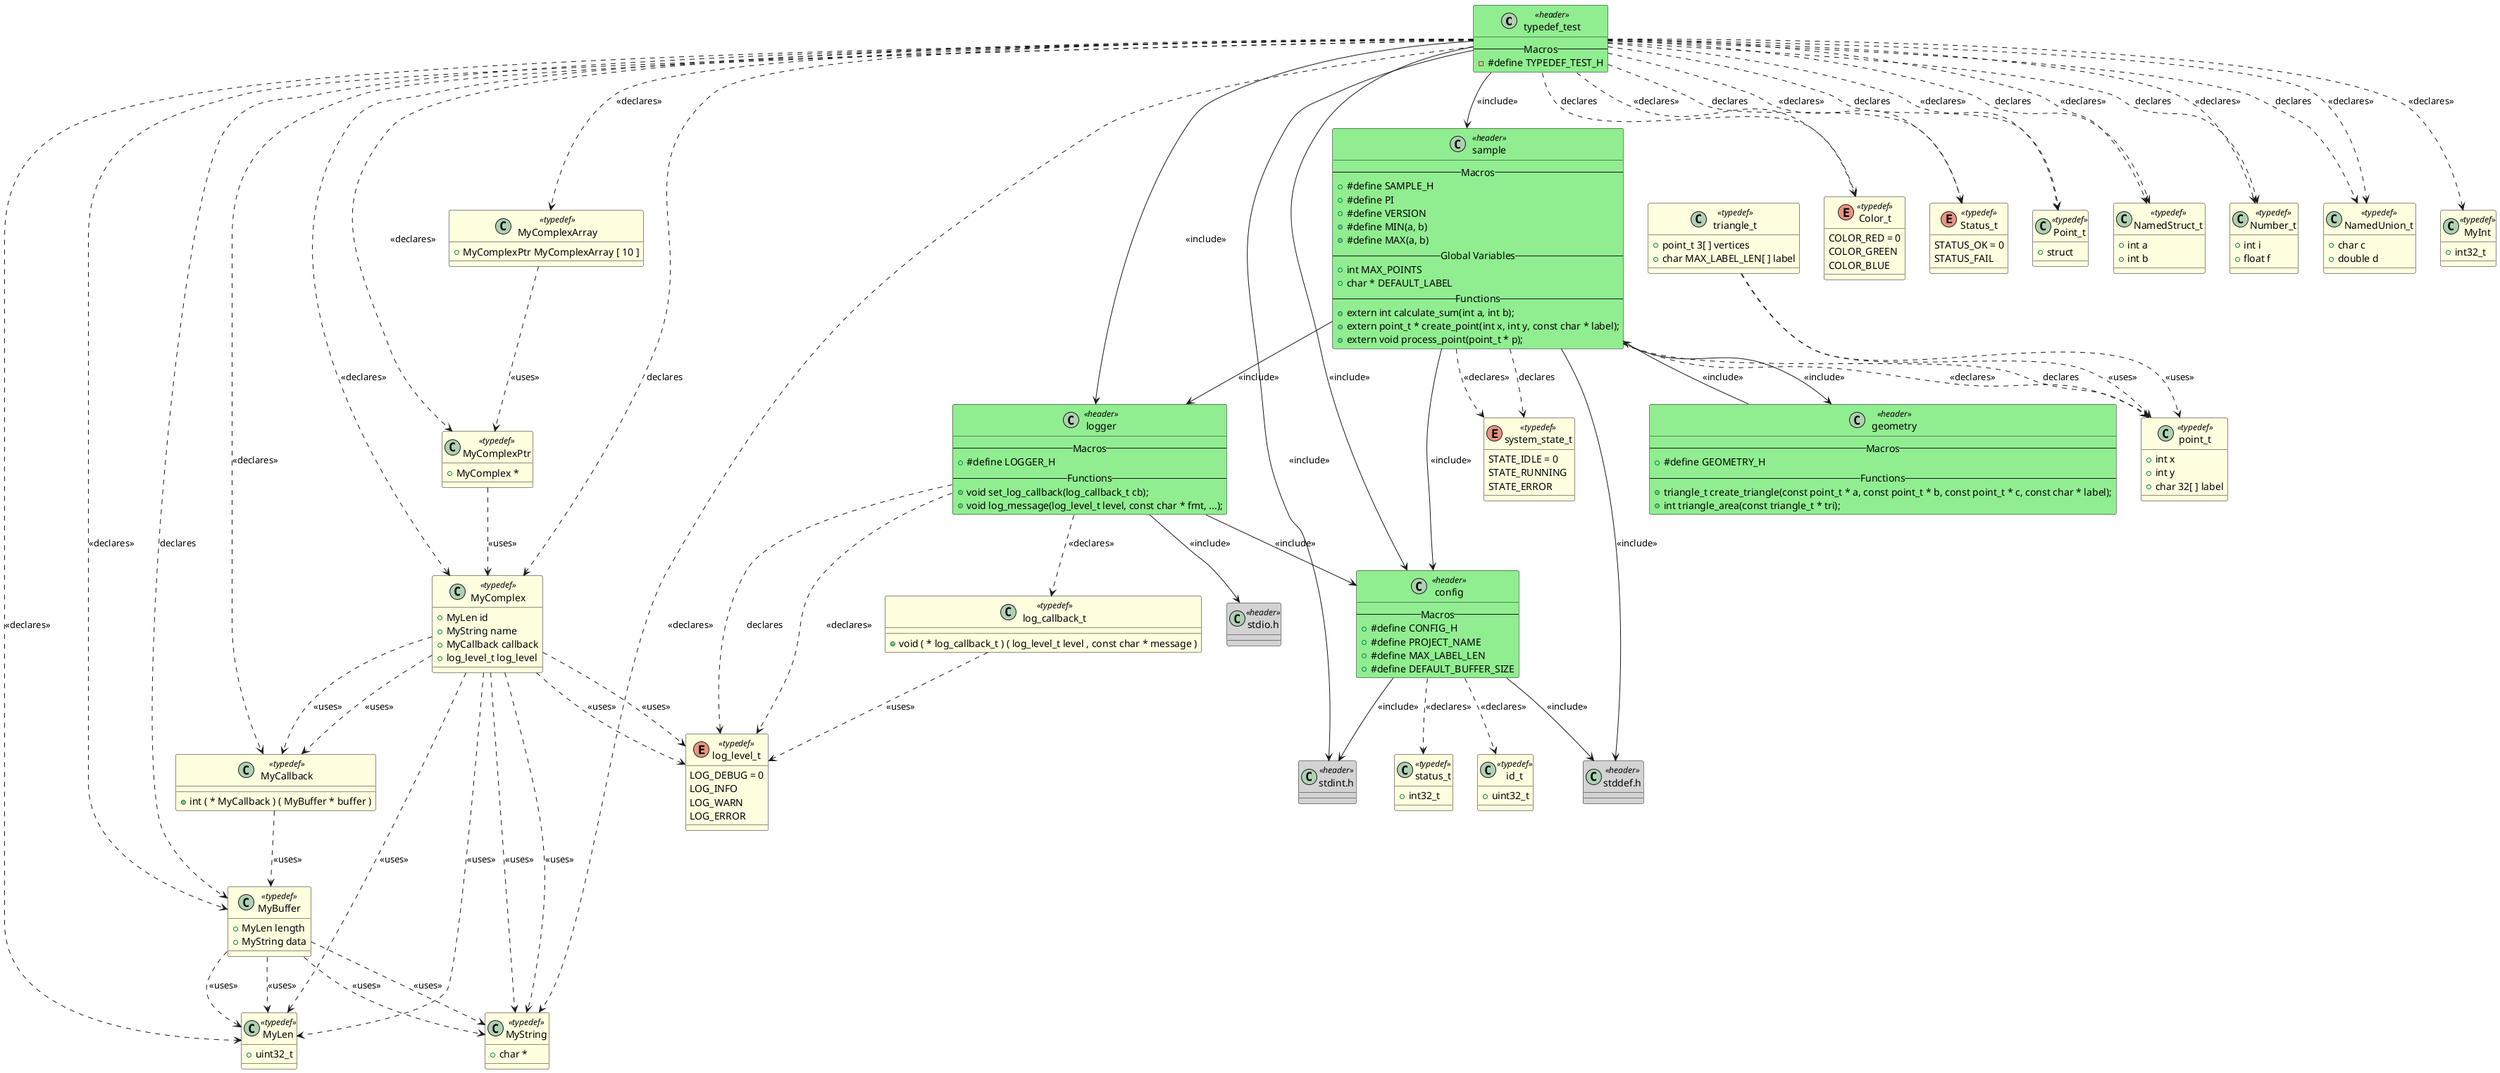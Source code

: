 @startuml typedef_test

class "typedef_test" as HEADER_TYPEDEF_TEST <<header>> #LightGreen
{
    -- Macros --
    - #define TYPEDEF_TEST_H
}

class "stdint.h" as HEADER_STDINT <<header>> #LightGray
{
}

class "sample" as HEADER_SAMPLE <<header>> #LightGreen
{
    -- Macros --
    + #define SAMPLE_H
    + #define PI
    + #define VERSION
    + #define MIN(a, b)
    + #define MAX(a, b)
    -- Global Variables --
    + int MAX_POINTS
    + char * DEFAULT_LABEL
    -- Functions --
    + extern int calculate_sum(int a, int b);
    + extern point_t * create_point(int x, int y, const char * label);
    + extern void process_point(point_t * p);
}
class "config" as HEADER_CONFIG <<header>> #LightGreen
{
    -- Macros --
    + #define CONFIG_H
    + #define PROJECT_NAME
    + #define MAX_LABEL_LEN
    + #define DEFAULT_BUFFER_SIZE
}
class "logger" as HEADER_LOGGER <<header>> #LightGreen
{
    -- Macros --
    + #define LOGGER_H
    -- Functions --
    + void set_log_callback(log_callback_t cb);
    + void log_message(log_level_t level, const char * fmt, ...);
}
class "geometry" as HEADER_GEOMETRY <<header>> #LightGreen
{
    -- Macros --
    + #define GEOMETRY_H
    -- Functions --
    + triangle_t create_triangle(const point_t * a, const point_t * b, const point_t * c, const char * label);
    + int triangle_area(const triangle_t * tri);
}
class "stddef.h" as HEADER_STDDEF <<header>> #LightGray
{
}

class "stdio.h" as HEADER_STDIO <<header>> #LightGray
{
}

class "MyBuffer" as TYPEDEF_MyBuffer <<typedef>> #LightYellow
{
    + MyLen length
    + MyString data
}

class "MyComplex" as TYPEDEF_MyComplex <<typedef>> #LightYellow
{
    + MyLen id
    + MyString name
    + MyCallback callback
    + log_level_t log_level
}

enum "Color_t" as TYPEDEF_Color_t <<typedef>> #LightYellow
{
    COLOR_RED = 0
    COLOR_GREEN
    COLOR_BLUE
}

enum "Status_t" as TYPEDEF_Status_t <<typedef>> #LightYellow
{
    STATUS_OK = 0
    STATUS_FAIL
}

class "Point_t" as TYPEDEF_Point_t <<typedef>> #LightYellow
{
    + struct
}

class "NamedStruct_t" as TYPEDEF_NamedStruct_t <<typedef>> #LightYellow
{
    + int a
    + int b
}

class "Number_t" as TYPEDEF_Number_t <<typedef>> #LightYellow
{
    + int i
    + float f
}

class "NamedUnion_t" as TYPEDEF_NamedUnion_t <<typedef>> #LightYellow
{
    + char c
    + double d
}

class "MyLen" as TYPEDEF_MyLen <<typedef>> #LightYellow
{
    + uint32_t
}

class "MyInt" as TYPEDEF_MyInt <<typedef>> #LightYellow
{
    + int32_t
}

class "MyString" as TYPEDEF_MyString <<typedef>> #LightYellow
{
    + char *
}

class "MyCallback" as TYPEDEF_MyCallback <<typedef>> #LightYellow
{
    + int ( * MyCallback ) ( MyBuffer * buffer )
}

class "MyComplexPtr" as TYPEDEF_MyComplexPtr <<typedef>> #LightYellow
{
    + MyComplex *
}

class "MyComplexArray" as TYPEDEF_MyComplexArray <<typedef>> #LightYellow
{
    + MyComplexPtr MyComplexArray [ 10 ]
}

class "point_t" as TYPEDEF_point_t <<typedef>> #LightYellow
{
    + int x
    + int y
    + char 32[ ] label
}

enum "system_state_t" as TYPEDEF_system_state_t <<typedef>> #LightYellow
{
    STATE_IDLE = 0
    STATE_RUNNING
    STATE_ERROR
}

class "id_t" as TYPEDEF_id_t <<typedef>> #LightYellow
{
    + uint32_t
}

class "status_t" as TYPEDEF_status_t <<typedef>> #LightYellow
{
    + int32_t
}

class "triangle_t" as TYPEDEF_triangle_t <<typedef>> #LightYellow
{
    + point_t 3[ ] vertices
    + char MAX_LABEL_LEN[ ] label
}

enum "log_level_t" as TYPEDEF_log_level_t <<typedef>> #LightYellow
{
    LOG_DEBUG = 0
    LOG_INFO
    LOG_WARN
    LOG_ERROR
}

class "log_callback_t" as TYPEDEF_log_callback_t <<typedef>> #LightYellow
{
    + void ( * log_callback_t ) ( log_level_t level , const char * message )
}

HEADER_TYPEDEF_TEST --> HEADER_STDINT : <<include>>
HEADER_TYPEDEF_TEST --> HEADER_SAMPLE : <<include>>
HEADER_TYPEDEF_TEST --> HEADER_CONFIG : <<include>>
HEADER_TYPEDEF_TEST --> HEADER_LOGGER : <<include>>
HEADER_SAMPLE --> HEADER_STDDEF : <<include>>
HEADER_SAMPLE --> HEADER_CONFIG : <<include>>
HEADER_SAMPLE --> HEADER_GEOMETRY : <<include>>
HEADER_SAMPLE --> HEADER_LOGGER : <<include>>
HEADER_CONFIG --> HEADER_STDDEF : <<include>>
HEADER_CONFIG --> HEADER_STDINT : <<include>>
HEADER_LOGGER --> HEADER_STDIO : <<include>>
HEADER_LOGGER --> HEADER_CONFIG : <<include>>
HEADER_GEOMETRY --> HEADER_SAMPLE : <<include>>
HEADER_TYPEDEF_TEST ..> TYPEDEF_MyBuffer : declares
HEADER_TYPEDEF_TEST ..> TYPEDEF_MyComplex : declares
HEADER_TYPEDEF_TEST ..> TYPEDEF_Color_t : declares
HEADER_TYPEDEF_TEST ..> TYPEDEF_Status_t : declares
HEADER_TYPEDEF_TEST ..> TYPEDEF_Point_t : declares
HEADER_TYPEDEF_TEST ..> TYPEDEF_NamedStruct_t : declares
HEADER_TYPEDEF_TEST ..> TYPEDEF_Number_t : declares
HEADER_TYPEDEF_TEST ..> TYPEDEF_NamedUnion_t : declares
HEADER_SAMPLE ..> TYPEDEF_point_t : declares
HEADER_SAMPLE ..> TYPEDEF_system_state_t : declares
HEADER_LOGGER ..> TYPEDEF_log_level_t : declares
TYPEDEF_MyBuffer ..> TYPEDEF_MyLen : <<uses>>
TYPEDEF_MyBuffer ..> TYPEDEF_MyString : <<uses>>
TYPEDEF_MyComplex ..> TYPEDEF_MyLen : <<uses>>
TYPEDEF_MyComplex ..> TYPEDEF_MyString : <<uses>>
TYPEDEF_MyComplex ..> TYPEDEF_MyCallback : <<uses>>
TYPEDEF_MyComplex ..> TYPEDEF_log_level_t : <<uses>>
TYPEDEF_MyBuffer ..> TYPEDEF_MyLen : <<uses>>
TYPEDEF_MyBuffer ..> TYPEDEF_MyString : <<uses>>
TYPEDEF_MyCallback ..> TYPEDEF_MyBuffer : <<uses>>
TYPEDEF_MyComplex ..> TYPEDEF_MyLen : <<uses>>
TYPEDEF_MyComplex ..> TYPEDEF_MyString : <<uses>>
TYPEDEF_MyComplex ..> TYPEDEF_MyCallback : <<uses>>
TYPEDEF_MyComplex ..> TYPEDEF_log_level_t : <<uses>>
TYPEDEF_MyComplexPtr ..> TYPEDEF_MyComplex : <<uses>>
TYPEDEF_MyComplexArray ..> TYPEDEF_MyComplexPtr : <<uses>>
TYPEDEF_triangle_t ..> TYPEDEF_point_t : <<uses>>
TYPEDEF_triangle_t ..> TYPEDEF_point_t : <<uses>>
TYPEDEF_log_callback_t ..> TYPEDEF_log_level_t : <<uses>>
HEADER_TYPEDEF_TEST ..> TYPEDEF_MyLen : <<declares>>
HEADER_TYPEDEF_TEST ..> TYPEDEF_MyInt : <<declares>>
HEADER_TYPEDEF_TEST ..> TYPEDEF_MyString : <<declares>>
HEADER_TYPEDEF_TEST ..> TYPEDEF_MyBuffer : <<declares>>
HEADER_TYPEDEF_TEST ..> TYPEDEF_MyCallback : <<declares>>
HEADER_TYPEDEF_TEST ..> TYPEDEF_MyComplex : <<declares>>
HEADER_TYPEDEF_TEST ..> TYPEDEF_MyComplexPtr : <<declares>>
HEADER_TYPEDEF_TEST ..> TYPEDEF_Color_t : <<declares>>
HEADER_TYPEDEF_TEST ..> TYPEDEF_Status_t : <<declares>>
HEADER_TYPEDEF_TEST ..> TYPEDEF_Point_t : <<declares>>
HEADER_TYPEDEF_TEST ..> TYPEDEF_NamedStruct_t : <<declares>>
HEADER_TYPEDEF_TEST ..> TYPEDEF_Number_t : <<declares>>
HEADER_TYPEDEF_TEST ..> TYPEDEF_NamedUnion_t : <<declares>>
HEADER_TYPEDEF_TEST ..> TYPEDEF_MyComplexArray : <<declares>>
HEADER_SAMPLE ..> TYPEDEF_point_t : <<declares>>
HEADER_SAMPLE ..> TYPEDEF_system_state_t : <<declares>>
HEADER_CONFIG ..> TYPEDEF_id_t : <<declares>>
HEADER_CONFIG ..> TYPEDEF_status_t : <<declares>>
HEADER_LOGGER ..> TYPEDEF_log_level_t : <<declares>>
HEADER_LOGGER ..> TYPEDEF_log_callback_t : <<declares>>

@enduml